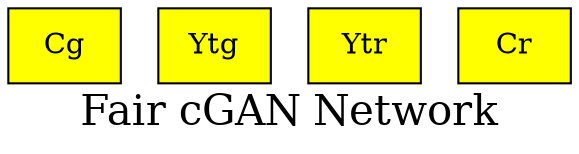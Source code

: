 


digraph NN
{
	label="Fair cGAN Network";
	fontsize=20;
	size="4,3";
	ratio=fill;

	Cg      [fillcolor=yellow, style=filled, shape=box, label="Cg"];
	Ytg     [fillcolor=yellow, style=filled, shape=box, label="Ytg"];
	Ytr     [fillcolor=yellow, style=filled, shape=box, label="Ytr"];
	Cr      [fillcolor=yellow, style=filled, shape=box, label="Cr"];
}
